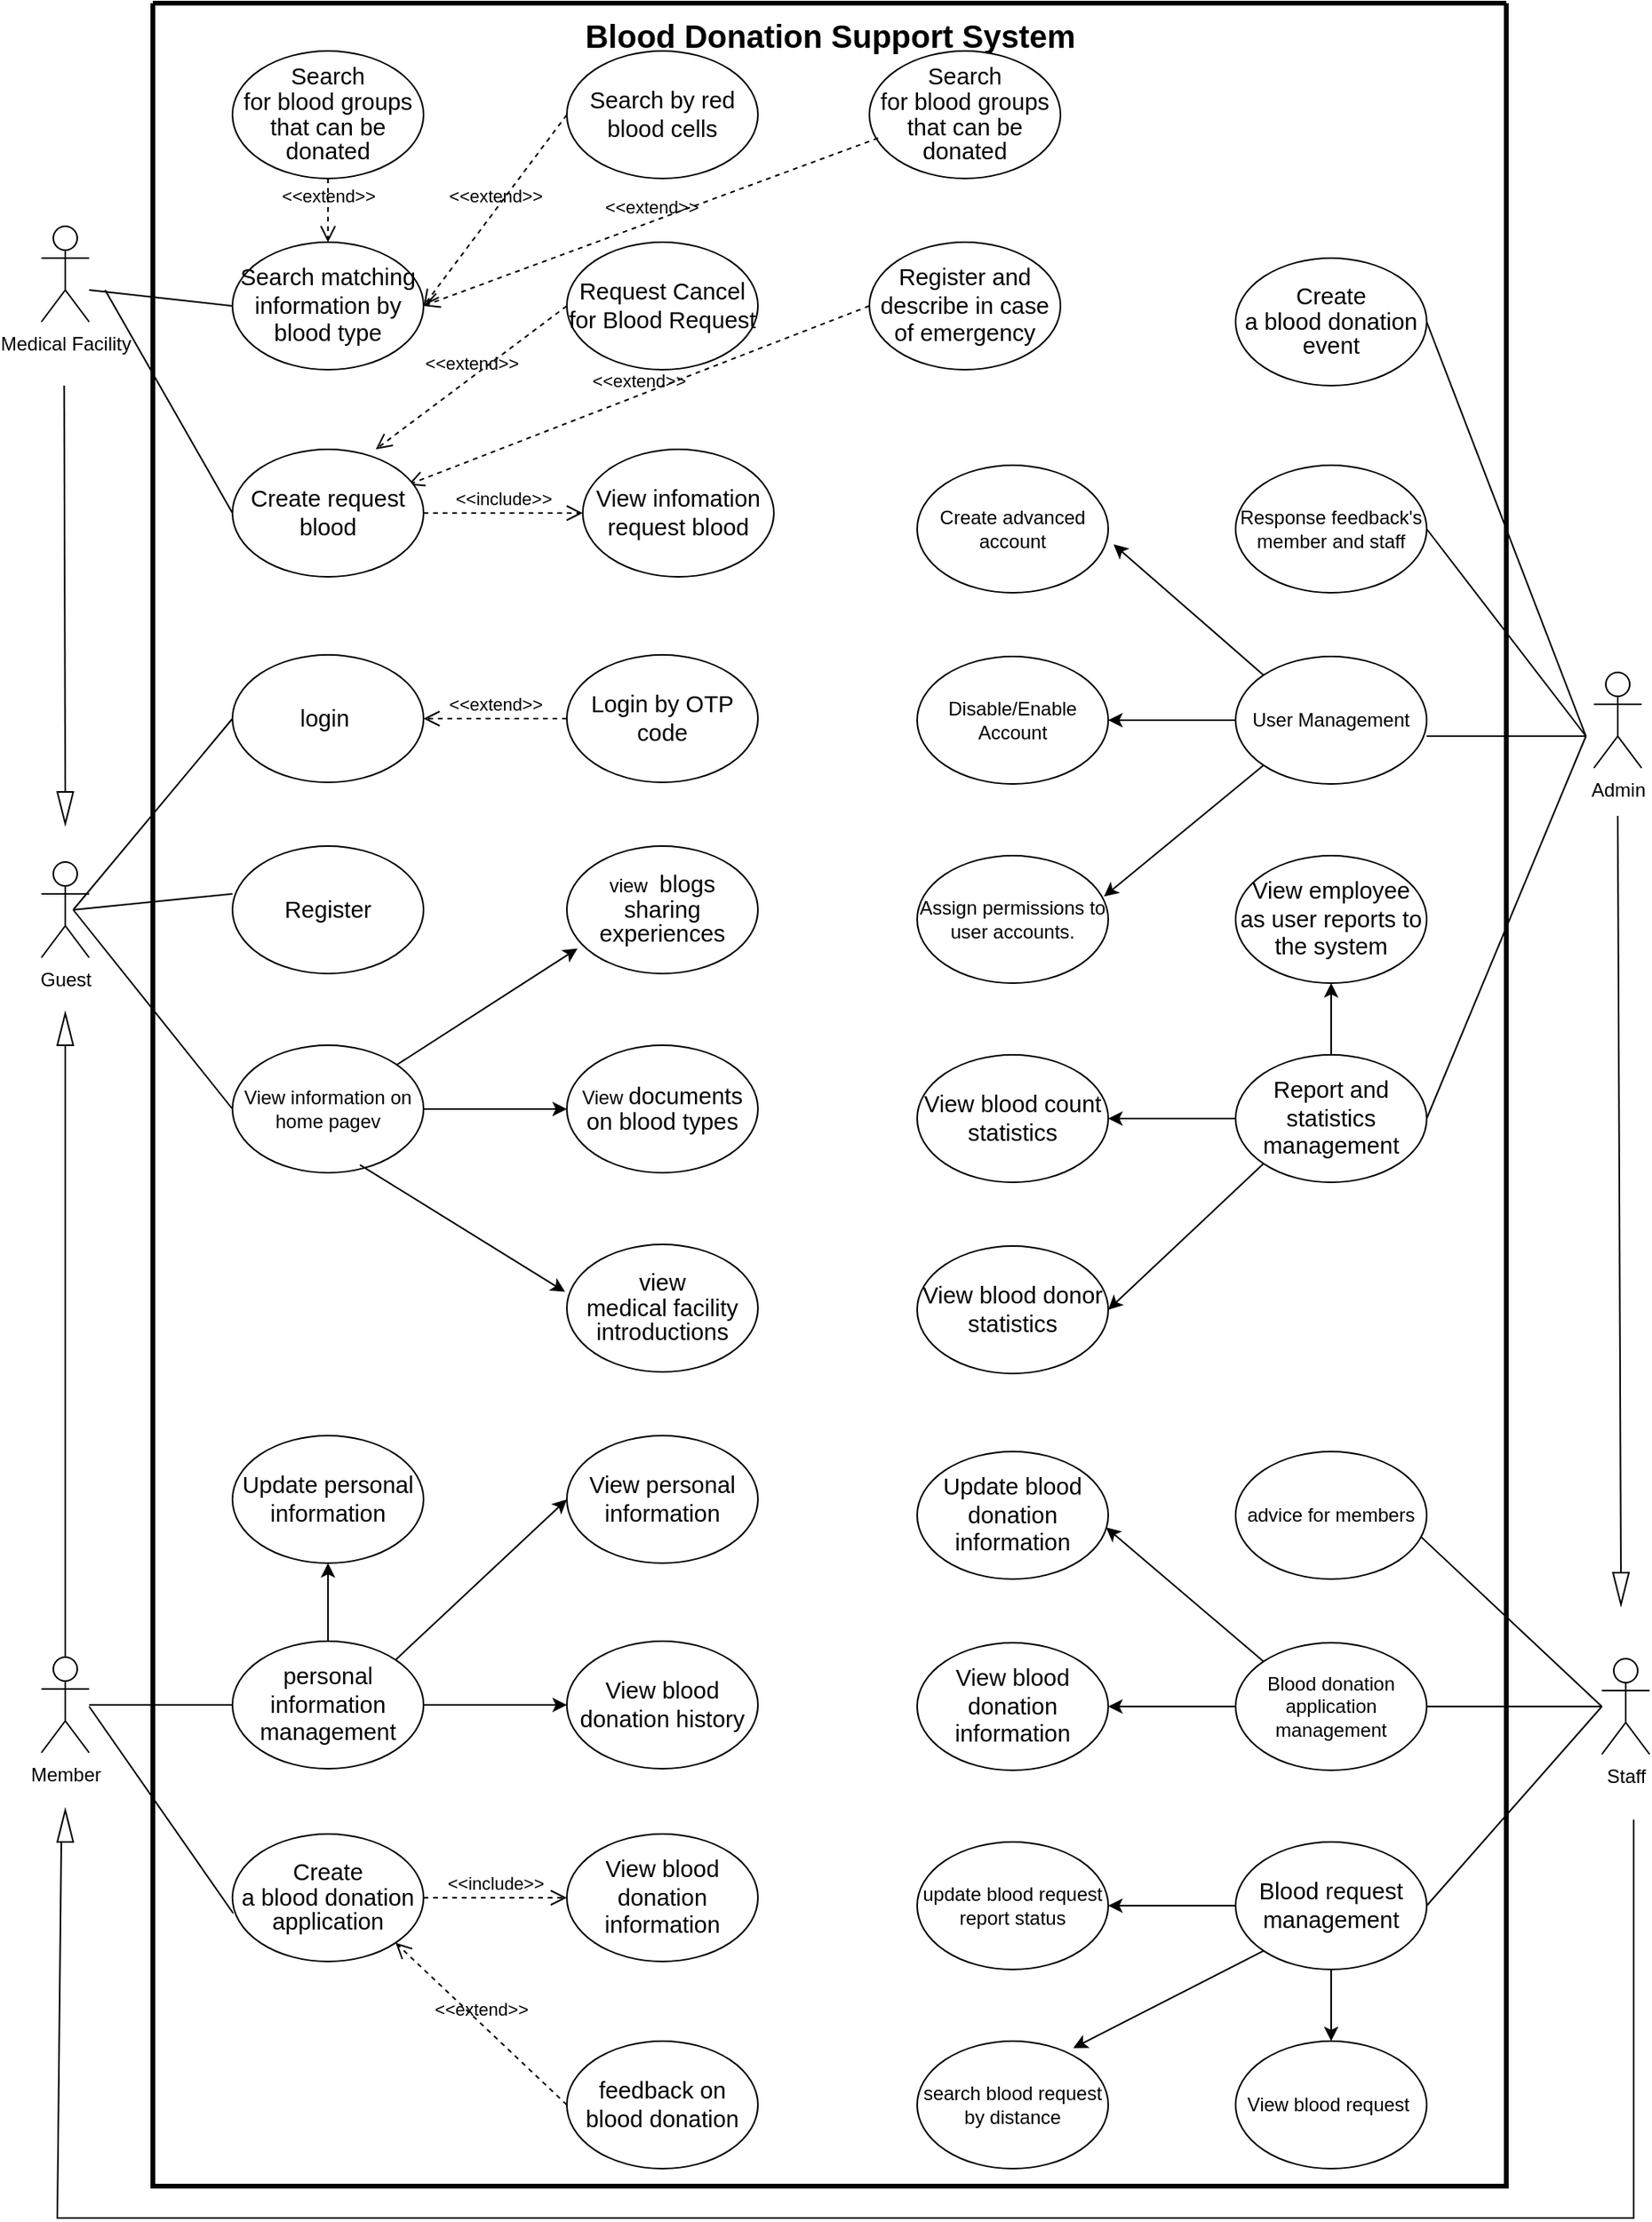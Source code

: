<mxfile version="27.0.6">
  <diagram name="Trang-1" id="psEI63cdjqYMA6CuGDb4">
    <mxGraphModel dx="2246" dy="1326" grid="1" gridSize="10" guides="1" tooltips="1" connect="1" arrows="1" fold="1" page="1" pageScale="1" pageWidth="827" pageHeight="1169" math="0" shadow="0">
      <root>
        <mxCell id="0" />
        <mxCell id="1" parent="0" />
        <mxCell id="UOcobQUWcPGUv4Mkpt35-1" value="" style="swimlane;startSize=0;fontSize=20;strokeColor=default;strokeWidth=3;" vertex="1" parent="1">
          <mxGeometry x="390" y="360" width="850" height="1370" as="geometry" />
        </mxCell>
        <mxCell id="UOcobQUWcPGUv4Mkpt35-2" value="&amp;lt;&amp;lt;extend&amp;gt;&amp;gt;" style="endArrow=open;startArrow=none;endFill=0;startFill=0;endSize=8;html=1;verticalAlign=bottom;dashed=1;labelBackgroundColor=none;rounded=0;entryX=0.919;entryY=0.278;entryDx=0;entryDy=0;exitX=0;exitY=0.5;exitDx=0;exitDy=0;entryPerimeter=0;" edge="1" parent="UOcobQUWcPGUv4Mkpt35-1" source="UOcobQUWcPGUv4Mkpt35-10" target="UOcobQUWcPGUv4Mkpt35-3">
          <mxGeometry width="160" relative="1" as="geometry">
            <mxPoint x="760" y="310" as="sourcePoint" />
            <mxPoint x="560" y="550" as="targetPoint" />
          </mxGeometry>
        </mxCell>
        <mxCell id="UOcobQUWcPGUv4Mkpt35-3" value="&lt;font style=&quot;font-size: 14.667px;&quot;&gt;Create request blood&lt;/font&gt;" style="ellipse;whiteSpace=wrap;html=1;" vertex="1" parent="UOcobQUWcPGUv4Mkpt35-1">
          <mxGeometry x="50" y="280" width="120" height="80" as="geometry" />
        </mxCell>
        <mxCell id="UOcobQUWcPGUv4Mkpt35-4" value="&amp;lt;&amp;lt;extend&amp;gt;&amp;gt;" style="endArrow=open;startArrow=none;endFill=0;startFill=0;endSize=8;html=1;verticalAlign=bottom;dashed=1;labelBackgroundColor=none;rounded=0;entryX=1;entryY=0.5;entryDx=0;entryDy=0;exitX=0;exitY=0.5;exitDx=0;exitDy=0;" edge="1" parent="UOcobQUWcPGUv4Mkpt35-1" source="UOcobQUWcPGUv4Mkpt35-11" target="UOcobQUWcPGUv4Mkpt35-45">
          <mxGeometry width="160" relative="1" as="geometry">
            <mxPoint x="770" y="160" as="sourcePoint" />
            <mxPoint x="570" y="400" as="targetPoint" />
          </mxGeometry>
        </mxCell>
        <mxCell id="UOcobQUWcPGUv4Mkpt35-5" value="&lt;font style=&quot;font-size: 14.667px;&quot;&gt;Request Cancel for Blood Request&lt;/font&gt;" style="ellipse;whiteSpace=wrap;html=1;" vertex="1" parent="UOcobQUWcPGUv4Mkpt35-1">
          <mxGeometry x="260" y="150" width="120" height="80" as="geometry" />
        </mxCell>
        <mxCell id="UOcobQUWcPGUv4Mkpt35-6" value="&amp;lt;&amp;lt;extend&amp;gt;&amp;gt;" style="endArrow=open;startArrow=none;endFill=0;startFill=0;endSize=8;html=1;verticalAlign=bottom;dashed=1;labelBackgroundColor=none;rounded=0;entryX=0.75;entryY=0;entryDx=0;entryDy=0;exitX=0;exitY=0.5;exitDx=0;exitDy=0;entryPerimeter=0;" edge="1" parent="UOcobQUWcPGUv4Mkpt35-1" source="UOcobQUWcPGUv4Mkpt35-5" target="UOcobQUWcPGUv4Mkpt35-3">
          <mxGeometry width="160" relative="1" as="geometry">
            <mxPoint x="800" y="390" as="sourcePoint" />
            <mxPoint x="440" y="230.0" as="targetPoint" />
          </mxGeometry>
        </mxCell>
        <mxCell id="UOcobQUWcPGUv4Mkpt35-7" value="&lt;span style=&quot;font-size: 20px; font-weight: 700;&quot;&gt;Blood Donation Support System&lt;/span&gt;" style="text;html=1;align=center;verticalAlign=middle;resizable=0;points=[];autosize=1;strokeColor=none;fillColor=none;" vertex="1" parent="UOcobQUWcPGUv4Mkpt35-1">
          <mxGeometry x="260" width="330" height="40" as="geometry" />
        </mxCell>
        <mxCell id="UOcobQUWcPGUv4Mkpt35-8" value="&lt;span style=&quot;font-size:11.0pt;line-height:107%;&lt;br/&gt;font-family:&amp;quot;Calibri&amp;quot;,sans-serif;mso-ascii-theme-font:minor-latin;mso-fareast-font-family:&lt;br/&gt;Calibri;mso-fareast-theme-font:minor-latin;mso-hansi-theme-font:minor-latin;&lt;br/&gt;mso-bidi-font-family:&amp;quot;Times New Roman&amp;quot;;mso-bidi-theme-font:minor-bidi;&lt;br/&gt;mso-ansi-language:EN-US;mso-fareast-language:EN-US;mso-bidi-language:AR-SA&quot;&gt;Search&lt;br/&gt;for blood groups that can be donated&lt;/span&gt;" style="ellipse;whiteSpace=wrap;html=1;" vertex="1" parent="UOcobQUWcPGUv4Mkpt35-1">
          <mxGeometry x="50" y="30" width="120" height="80" as="geometry" />
        </mxCell>
        <mxCell id="UOcobQUWcPGUv4Mkpt35-9" value="&lt;span style=&quot;font-size:11.0pt;line-height:107%;&lt;br/&gt;font-family:&amp;quot;Calibri&amp;quot;,sans-serif;mso-ascii-theme-font:minor-latin;mso-fareast-font-family:&lt;br/&gt;Calibri;mso-fareast-theme-font:minor-latin;mso-hansi-theme-font:minor-latin;&lt;br/&gt;mso-bidi-font-family:&amp;quot;Times New Roman&amp;quot;;mso-bidi-theme-font:minor-bidi;&lt;br/&gt;mso-ansi-language:EN-US;mso-fareast-language:EN-US;mso-bidi-language:AR-SA&quot;&gt;Search&lt;br/&gt;for blood groups that can be donated&lt;/span&gt;" style="ellipse;whiteSpace=wrap;html=1;" vertex="1" parent="UOcobQUWcPGUv4Mkpt35-1">
          <mxGeometry x="450" y="30" width="120" height="80" as="geometry" />
        </mxCell>
        <mxCell id="UOcobQUWcPGUv4Mkpt35-10" value="&lt;font style=&quot;font-size: 14.667px;&quot;&gt;Register and describe in case of emergency&lt;/font&gt;" style="ellipse;whiteSpace=wrap;html=1;" vertex="1" parent="UOcobQUWcPGUv4Mkpt35-1">
          <mxGeometry x="450" y="150" width="120" height="80" as="geometry" />
        </mxCell>
        <mxCell id="UOcobQUWcPGUv4Mkpt35-11" value="&lt;font style=&quot;font-size: 14.667px;&quot;&gt;Search by red blood cells&lt;/font&gt;" style="ellipse;whiteSpace=wrap;html=1;" vertex="1" parent="UOcobQUWcPGUv4Mkpt35-1">
          <mxGeometry x="260" y="30" width="120" height="80" as="geometry" />
        </mxCell>
        <mxCell id="UOcobQUWcPGUv4Mkpt35-12" value="Guest" style="shape=umlActor;verticalLabelPosition=bottom;verticalAlign=top;html=1;outlineConnect=0;" vertex="1" parent="UOcobQUWcPGUv4Mkpt35-1">
          <mxGeometry x="-70" y="539" width="30" height="60" as="geometry" />
        </mxCell>
        <mxCell id="UOcobQUWcPGUv4Mkpt35-13" value="&lt;span style=&quot;font-size:11.0pt;line-height:107%;&lt;br/&gt;font-family:&amp;quot;Calibri&amp;quot;,sans-serif;mso-ascii-theme-font:minor-latin;mso-fareast-font-family:&lt;br/&gt;Calibri;mso-fareast-theme-font:minor-latin;mso-hansi-theme-font:minor-latin;&lt;br/&gt;mso-bidi-font-family:&amp;quot;Times New Roman&amp;quot;;mso-bidi-theme-font:minor-bidi;&lt;br/&gt;mso-ansi-language:EN-US;mso-fareast-language:EN-US;mso-bidi-language:AR-SA&quot;&gt;view&lt;br/&gt;medical facility introductions&lt;/span&gt;" style="ellipse;whiteSpace=wrap;html=1;" vertex="1" parent="UOcobQUWcPGUv4Mkpt35-1">
          <mxGeometry x="260" y="779" width="120" height="80" as="geometry" />
        </mxCell>
        <mxCell id="UOcobQUWcPGUv4Mkpt35-14" value="View&amp;nbsp;&lt;span style=&quot;font-size:11.0pt;line-height:107%;&lt;br/&gt;font-family:&amp;quot;Calibri&amp;quot;,sans-serif;mso-ascii-theme-font:minor-latin;mso-fareast-font-family:&lt;br/&gt;Calibri;mso-fareast-theme-font:minor-latin;mso-hansi-theme-font:minor-latin;&lt;br/&gt;mso-bidi-font-family:&amp;quot;Times New Roman&amp;quot;;mso-bidi-theme-font:minor-bidi;&lt;br/&gt;mso-ansi-language:EN-US;mso-fareast-language:EN-US;mso-bidi-language:AR-SA&quot;&gt;documents&lt;br/&gt;on blood types&lt;/span&gt;" style="ellipse;whiteSpace=wrap;html=1;" vertex="1" parent="UOcobQUWcPGUv4Mkpt35-1">
          <mxGeometry x="260" y="654" width="120" height="80" as="geometry" />
        </mxCell>
        <mxCell id="UOcobQUWcPGUv4Mkpt35-15" value="view&amp;nbsp;&lt;span style=&quot;font-size:11.0pt;line-height:107%;&lt;br/&gt;font-family:&amp;quot;Calibri&amp;quot;,sans-serif;mso-ascii-theme-font:minor-latin;mso-fareast-font-family:&lt;br/&gt;Calibri;mso-fareast-theme-font:minor-latin;mso-hansi-theme-font:minor-latin;&lt;br/&gt;mso-bidi-font-family:&amp;quot;Times New Roman&amp;quot;;mso-bidi-theme-font:minor-bidi;&lt;br/&gt;mso-ansi-language:EN-US;mso-fareast-language:EN-US;mso-bidi-language:AR-SA&quot;&gt;&amp;nbsp;blogs sharing experiences&lt;/span&gt;" style="ellipse;whiteSpace=wrap;html=1;" vertex="1" parent="UOcobQUWcPGUv4Mkpt35-1">
          <mxGeometry x="260" y="529" width="120" height="80" as="geometry" />
        </mxCell>
        <mxCell id="UOcobQUWcPGUv4Mkpt35-16" value="&lt;span style=&quot;font-size:11.0pt;line-height:107%;&lt;br/&gt;font-family:&amp;quot;Calibri&amp;quot;,sans-serif;mso-ascii-theme-font:minor-latin;mso-fareast-font-family:&lt;br/&gt;Calibri;mso-fareast-theme-font:minor-latin;mso-hansi-theme-font:minor-latin;&lt;br/&gt;mso-bidi-font-family:&amp;quot;Times New Roman&amp;quot;;mso-bidi-theme-font:minor-bidi;&lt;br/&gt;mso-ansi-language:EN-US;mso-fareast-language:EN-US;mso-bidi-language:AR-SA&quot;&gt;login&amp;nbsp;&lt;/span&gt;" style="ellipse;whiteSpace=wrap;html=1;" vertex="1" parent="UOcobQUWcPGUv4Mkpt35-1">
          <mxGeometry x="50" y="409" width="120" height="80" as="geometry" />
        </mxCell>
        <mxCell id="UOcobQUWcPGUv4Mkpt35-17" value="&lt;span style=&quot;font-size:11.0pt;line-height:107%;&lt;br/&gt;font-family:&amp;quot;Calibri&amp;quot;,sans-serif;mso-ascii-theme-font:minor-latin;mso-fareast-font-family:&lt;br/&gt;Calibri;mso-fareast-theme-font:minor-latin;mso-hansi-theme-font:minor-latin;&lt;br/&gt;mso-bidi-font-family:&amp;quot;Times New Roman&amp;quot;;mso-bidi-theme-font:minor-bidi;&lt;br/&gt;mso-ansi-language:EN-US;mso-fareast-language:EN-US;mso-bidi-language:AR-SA&quot;&gt;Register&lt;/span&gt;" style="ellipse;whiteSpace=wrap;html=1;" vertex="1" parent="UOcobQUWcPGUv4Mkpt35-1">
          <mxGeometry x="50" y="529" width="120" height="80" as="geometry" />
        </mxCell>
        <mxCell id="UOcobQUWcPGUv4Mkpt35-18" value="&lt;span style=&quot;font-size: 14.667px;&quot;&gt;Login by OTP code&lt;/span&gt;" style="ellipse;whiteSpace=wrap;html=1;" vertex="1" parent="UOcobQUWcPGUv4Mkpt35-1">
          <mxGeometry x="260" y="409" width="120" height="80" as="geometry" />
        </mxCell>
        <mxCell id="UOcobQUWcPGUv4Mkpt35-19" value="&amp;lt;&amp;lt;extend&amp;gt;&amp;gt;" style="endArrow=open;startArrow=none;endFill=0;startFill=0;endSize=8;html=1;verticalAlign=bottom;dashed=1;labelBackgroundColor=none;rounded=0;entryX=1;entryY=0.5;entryDx=0;entryDy=0;exitX=0;exitY=0.5;exitDx=0;exitDy=0;" edge="1" parent="UOcobQUWcPGUv4Mkpt35-1" source="UOcobQUWcPGUv4Mkpt35-18" target="UOcobQUWcPGUv4Mkpt35-16">
          <mxGeometry width="160" relative="1" as="geometry">
            <mxPoint x="170" y="619" as="sourcePoint" />
            <mxPoint x="290" y="619" as="targetPoint" />
          </mxGeometry>
        </mxCell>
        <mxCell id="UOcobQUWcPGUv4Mkpt35-20" value="View information on home pagev" style="ellipse;whiteSpace=wrap;html=1;" vertex="1" parent="UOcobQUWcPGUv4Mkpt35-1">
          <mxGeometry x="50" y="654" width="120" height="80" as="geometry" />
        </mxCell>
        <mxCell id="UOcobQUWcPGUv4Mkpt35-21" value="" style="endArrow=classic;html=1;rounded=0;entryX=0.056;entryY=0.803;entryDx=0;entryDy=0;entryPerimeter=0;" edge="1" parent="UOcobQUWcPGUv4Mkpt35-1" source="UOcobQUWcPGUv4Mkpt35-20" target="UOcobQUWcPGUv4Mkpt35-15">
          <mxGeometry width="50" height="50" relative="1" as="geometry">
            <mxPoint x="250" y="669" as="sourcePoint" />
            <mxPoint x="300" y="619" as="targetPoint" />
          </mxGeometry>
        </mxCell>
        <mxCell id="UOcobQUWcPGUv4Mkpt35-22" value="" style="endArrow=classic;html=1;rounded=0;entryX=0;entryY=0.5;entryDx=0;entryDy=0;" edge="1" parent="UOcobQUWcPGUv4Mkpt35-1" source="UOcobQUWcPGUv4Mkpt35-20" target="UOcobQUWcPGUv4Mkpt35-14">
          <mxGeometry width="50" height="50" relative="1" as="geometry">
            <mxPoint x="250" y="669" as="sourcePoint" />
            <mxPoint x="300" y="619" as="targetPoint" />
          </mxGeometry>
        </mxCell>
        <mxCell id="UOcobQUWcPGUv4Mkpt35-23" value="" style="endArrow=classic;html=1;rounded=0;exitX=0.667;exitY=0.938;exitDx=0;exitDy=0;exitPerimeter=0;entryX=-0.009;entryY=0.372;entryDx=0;entryDy=0;entryPerimeter=0;" edge="1" parent="UOcobQUWcPGUv4Mkpt35-1" source="UOcobQUWcPGUv4Mkpt35-20" target="UOcobQUWcPGUv4Mkpt35-13">
          <mxGeometry width="50" height="50" relative="1" as="geometry">
            <mxPoint x="250" y="669" as="sourcePoint" />
            <mxPoint x="300" y="619" as="targetPoint" />
          </mxGeometry>
        </mxCell>
        <mxCell id="UOcobQUWcPGUv4Mkpt35-24" value="&lt;span style=&quot;font-size:11.0pt;line-height:107%;&lt;br/&gt;font-family:&amp;quot;Calibri&amp;quot;,sans-serif;mso-ascii-theme-font:minor-latin;mso-fareast-font-family:&lt;br/&gt;Calibri;mso-fareast-theme-font:minor-latin;mso-hansi-theme-font:minor-latin;&lt;br/&gt;mso-bidi-font-family:&amp;quot;Times New Roman&amp;quot;;mso-bidi-theme-font:minor-bidi;&lt;br/&gt;mso-ansi-language:EN-US;mso-fareast-language:EN-US;mso-bidi-language:AR-SA&quot;&gt;Create&lt;br/&gt;a blood donation application&lt;/span&gt;" style="ellipse;whiteSpace=wrap;html=1;" vertex="1" parent="UOcobQUWcPGUv4Mkpt35-1">
          <mxGeometry x="50" y="1149" width="120" height="80" as="geometry" />
        </mxCell>
        <mxCell id="UOcobQUWcPGUv4Mkpt35-25" value="&lt;span style=&quot;font-size: 14.667px;&quot;&gt;View blood donation history&lt;/span&gt;" style="ellipse;whiteSpace=wrap;html=1;" vertex="1" parent="UOcobQUWcPGUv4Mkpt35-1">
          <mxGeometry x="260" y="1028" width="120" height="80" as="geometry" />
        </mxCell>
        <mxCell id="UOcobQUWcPGUv4Mkpt35-26" value="&lt;span style=&quot;font-size: 14.667px;&quot;&gt;Update personal information&lt;/span&gt;" style="ellipse;whiteSpace=wrap;html=1;" vertex="1" parent="UOcobQUWcPGUv4Mkpt35-1">
          <mxGeometry x="50" y="899" width="120" height="80" as="geometry" />
        </mxCell>
        <mxCell id="UOcobQUWcPGUv4Mkpt35-27" value="&lt;span style=&quot;font-size: 14.667px;&quot;&gt;personal information management&lt;/span&gt;" style="ellipse;whiteSpace=wrap;html=1;" vertex="1" parent="UOcobQUWcPGUv4Mkpt35-1">
          <mxGeometry x="50" y="1028" width="120" height="80" as="geometry" />
        </mxCell>
        <mxCell id="UOcobQUWcPGUv4Mkpt35-28" value="&lt;span style=&quot;font-size: 14.667px;&quot;&gt;View personal information&lt;/span&gt;" style="ellipse;whiteSpace=wrap;html=1;" vertex="1" parent="UOcobQUWcPGUv4Mkpt35-1">
          <mxGeometry x="260" y="899" width="120" height="80" as="geometry" />
        </mxCell>
        <mxCell id="UOcobQUWcPGUv4Mkpt35-29" value="" style="endArrow=classic;html=1;rounded=0;exitX=0.5;exitY=0;exitDx=0;exitDy=0;entryX=0.5;entryY=1;entryDx=0;entryDy=0;" edge="1" parent="UOcobQUWcPGUv4Mkpt35-1" source="UOcobQUWcPGUv4Mkpt35-27" target="UOcobQUWcPGUv4Mkpt35-26">
          <mxGeometry width="50" height="50" relative="1" as="geometry">
            <mxPoint x="367" y="909" as="sourcePoint" />
            <mxPoint x="417" y="859" as="targetPoint" />
          </mxGeometry>
        </mxCell>
        <mxCell id="UOcobQUWcPGUv4Mkpt35-30" value="" style="endArrow=classic;html=1;rounded=0;exitX=1;exitY=0;exitDx=0;exitDy=0;entryX=0;entryY=0.5;entryDx=0;entryDy=0;" edge="1" parent="UOcobQUWcPGUv4Mkpt35-1" source="UOcobQUWcPGUv4Mkpt35-27" target="UOcobQUWcPGUv4Mkpt35-28">
          <mxGeometry width="50" height="50" relative="1" as="geometry">
            <mxPoint x="367" y="909" as="sourcePoint" />
            <mxPoint x="417" y="859" as="targetPoint" />
          </mxGeometry>
        </mxCell>
        <mxCell id="UOcobQUWcPGUv4Mkpt35-31" value="" style="endArrow=none;html=1;rounded=0;entryX=0.004;entryY=0.622;entryDx=0;entryDy=0;entryPerimeter=0;startFill=0;" edge="1" parent="UOcobQUWcPGUv4Mkpt35-1" target="UOcobQUWcPGUv4Mkpt35-24">
          <mxGeometry width="50" height="50" relative="1" as="geometry">
            <mxPoint x="-40" y="1069" as="sourcePoint" />
            <mxPoint x="387" y="829" as="targetPoint" />
          </mxGeometry>
        </mxCell>
        <mxCell id="UOcobQUWcPGUv4Mkpt35-32" value="" style="endArrow=classic;html=1;rounded=0;exitX=1;exitY=0.5;exitDx=0;exitDy=0;entryX=0;entryY=0.5;entryDx=0;entryDy=0;entryPerimeter=0;" edge="1" parent="UOcobQUWcPGUv4Mkpt35-1" source="UOcobQUWcPGUv4Mkpt35-27" target="UOcobQUWcPGUv4Mkpt35-25">
          <mxGeometry width="50" height="50" relative="1" as="geometry">
            <mxPoint x="480" y="1069" as="sourcePoint" />
            <mxPoint x="530" y="1019" as="targetPoint" />
          </mxGeometry>
        </mxCell>
        <mxCell id="UOcobQUWcPGUv4Mkpt35-33" value="&amp;lt;&amp;lt;include&amp;gt;&amp;gt;" style="endArrow=open;startArrow=none;endFill=0;startFill=0;endSize=8;html=1;verticalAlign=bottom;dashed=1;labelBackgroundColor=none;rounded=0;exitX=1;exitY=0.5;exitDx=0;exitDy=0;" edge="1" parent="UOcobQUWcPGUv4Mkpt35-1" source="UOcobQUWcPGUv4Mkpt35-24">
          <mxGeometry width="160" relative="1" as="geometry">
            <mxPoint x="220" y="1222.3" as="sourcePoint" />
            <mxPoint x="260" y="1189" as="targetPoint" />
            <Array as="points" />
          </mxGeometry>
        </mxCell>
        <mxCell id="UOcobQUWcPGUv4Mkpt35-34" value="&lt;span style=&quot;font-size: 14.667px;&quot;&gt;View blood donation information&lt;/span&gt;" style="ellipse;whiteSpace=wrap;html=1;" vertex="1" parent="UOcobQUWcPGUv4Mkpt35-1">
          <mxGeometry x="260" y="1149" width="120" height="80" as="geometry" />
        </mxCell>
        <mxCell id="UOcobQUWcPGUv4Mkpt35-35" value="&lt;span style=&quot;font-size: 14.667px;&quot;&gt;feedback on blood donation&lt;/span&gt;" style="ellipse;whiteSpace=wrap;html=1;" vertex="1" parent="UOcobQUWcPGUv4Mkpt35-1">
          <mxGeometry x="260" y="1279" width="120" height="80" as="geometry" />
        </mxCell>
        <mxCell id="UOcobQUWcPGUv4Mkpt35-36" value="&amp;lt;&amp;lt;extend&amp;gt;&amp;gt;" style="endArrow=open;startArrow=none;endFill=0;startFill=0;endSize=8;html=1;verticalAlign=bottom;dashed=1;labelBackgroundColor=none;rounded=0;exitX=0;exitY=0.5;exitDx=0;exitDy=0;entryX=1;entryY=1;entryDx=0;entryDy=0;" edge="1" parent="UOcobQUWcPGUv4Mkpt35-1" source="UOcobQUWcPGUv4Mkpt35-35" target="UOcobQUWcPGUv4Mkpt35-24">
          <mxGeometry width="160" relative="1" as="geometry">
            <mxPoint x="70" y="1309" as="sourcePoint" />
            <mxPoint x="-630" y="1449" as="targetPoint" />
            <Array as="points" />
          </mxGeometry>
        </mxCell>
        <mxCell id="UOcobQUWcPGUv4Mkpt35-37" value="" style="endArrow=none;html=1;rounded=0;entryX=0;entryY=0.5;entryDx=0;entryDy=0;startFill=0;" edge="1" parent="UOcobQUWcPGUv4Mkpt35-1" target="UOcobQUWcPGUv4Mkpt35-16">
          <mxGeometry width="50" height="50" relative="1" as="geometry">
            <mxPoint x="-50" y="569" as="sourcePoint" />
            <mxPoint x="94" y="717" as="targetPoint" />
          </mxGeometry>
        </mxCell>
        <mxCell id="UOcobQUWcPGUv4Mkpt35-38" value="" style="endArrow=none;html=1;rounded=0;entryX=0;entryY=0.375;entryDx=0;entryDy=0;entryPerimeter=0;startFill=0;" edge="1" parent="UOcobQUWcPGUv4Mkpt35-1" target="UOcobQUWcPGUv4Mkpt35-17">
          <mxGeometry width="50" height="50" relative="1" as="geometry">
            <mxPoint x="-50" y="569" as="sourcePoint" />
            <mxPoint x="94" y="747" as="targetPoint" />
          </mxGeometry>
        </mxCell>
        <mxCell id="UOcobQUWcPGUv4Mkpt35-39" value="" style="triangle;whiteSpace=wrap;html=1;rotation=-90;" vertex="1" parent="UOcobQUWcPGUv4Mkpt35-1">
          <mxGeometry x="-65" y="639" width="20" height="10" as="geometry" />
        </mxCell>
        <mxCell id="UOcobQUWcPGUv4Mkpt35-40" value="" style="endArrow=none;html=1;rounded=0;entryX=0;entryY=0.5;entryDx=0;entryDy=0;exitX=0.5;exitY=0;exitDx=0;exitDy=0;exitPerimeter=0;" edge="1" parent="UOcobQUWcPGUv4Mkpt35-1" source="UOcobQUWcPGUv4Mkpt35-42" target="UOcobQUWcPGUv4Mkpt35-39">
          <mxGeometry width="50" height="50" relative="1" as="geometry">
            <mxPoint x="-410" y="889" as="sourcePoint" />
            <mxPoint x="-360" y="839" as="targetPoint" />
          </mxGeometry>
        </mxCell>
        <mxCell id="UOcobQUWcPGUv4Mkpt35-41" value="" style="endArrow=none;html=1;rounded=0;entryX=0;entryY=0.5;entryDx=0;entryDy=0;" edge="1" parent="UOcobQUWcPGUv4Mkpt35-1" target="UOcobQUWcPGUv4Mkpt35-20">
          <mxGeometry width="50" height="50" relative="1" as="geometry">
            <mxPoint x="-50" y="569" as="sourcePoint" />
            <mxPoint x="300" y="619" as="targetPoint" />
          </mxGeometry>
        </mxCell>
        <mxCell id="UOcobQUWcPGUv4Mkpt35-42" value="Member" style="shape=umlActor;verticalLabelPosition=bottom;verticalAlign=top;html=1;outlineConnect=0;" vertex="1" parent="UOcobQUWcPGUv4Mkpt35-1">
          <mxGeometry x="-70" y="1038" width="30" height="60" as="geometry" />
        </mxCell>
        <mxCell id="UOcobQUWcPGUv4Mkpt35-43" value="" style="endArrow=none;html=1;rounded=0;entryX=0;entryY=0.5;entryDx=0;entryDy=0;" edge="1" parent="UOcobQUWcPGUv4Mkpt35-1" source="UOcobQUWcPGUv4Mkpt35-42" target="UOcobQUWcPGUv4Mkpt35-27">
          <mxGeometry width="50" height="50" relative="1" as="geometry">
            <mxPoint x="-40" y="899" as="sourcePoint" />
            <mxPoint x="417" y="859" as="targetPoint" />
          </mxGeometry>
        </mxCell>
        <mxCell id="UOcobQUWcPGUv4Mkpt35-44" value="" style="triangle;whiteSpace=wrap;html=1;rotation=-90;" vertex="1" parent="UOcobQUWcPGUv4Mkpt35-1">
          <mxGeometry x="-65" y="1139" width="20" height="10" as="geometry" />
        </mxCell>
        <mxCell id="UOcobQUWcPGUv4Mkpt35-45" value="&lt;font style=&quot;font-size: 14.667px;&quot;&gt;Search matching information by blood type&lt;/font&gt;" style="ellipse;whiteSpace=wrap;html=1;" vertex="1" parent="UOcobQUWcPGUv4Mkpt35-1">
          <mxGeometry x="50" y="150" width="120" height="80" as="geometry" />
        </mxCell>
        <mxCell id="UOcobQUWcPGUv4Mkpt35-46" value="&amp;lt;&amp;lt;extend&amp;gt;&amp;gt;" style="endArrow=open;startArrow=none;endFill=0;startFill=0;endSize=8;html=1;verticalAlign=bottom;dashed=1;labelBackgroundColor=none;rounded=0;exitX=0.5;exitY=1;exitDx=0;exitDy=0;entryX=0.5;entryY=0;entryDx=0;entryDy=0;" edge="1" parent="UOcobQUWcPGUv4Mkpt35-1" source="UOcobQUWcPGUv4Mkpt35-8" target="UOcobQUWcPGUv4Mkpt35-45">
          <mxGeometry width="160" relative="1" as="geometry">
            <mxPoint x="850" y="820" as="sourcePoint" />
            <mxPoint x="580" y="880" as="targetPoint" />
          </mxGeometry>
        </mxCell>
        <mxCell id="UOcobQUWcPGUv4Mkpt35-47" value="&amp;lt;&amp;lt;extend&amp;gt;&amp;gt;" style="endArrow=open;startArrow=none;endFill=0;startFill=0;endSize=8;html=1;verticalAlign=bottom;dashed=1;labelBackgroundColor=none;rounded=0;exitX=0.046;exitY=0.683;exitDx=0;exitDy=0;entryX=1;entryY=0.5;entryDx=0;entryDy=0;exitPerimeter=0;" edge="1" parent="UOcobQUWcPGUv4Mkpt35-1" source="UOcobQUWcPGUv4Mkpt35-9" target="UOcobQUWcPGUv4Mkpt35-45">
          <mxGeometry width="160" relative="1" as="geometry">
            <mxPoint x="850" y="810" as="sourcePoint" />
            <mxPoint x="170" y="90" as="targetPoint" />
            <Array as="points" />
          </mxGeometry>
        </mxCell>
        <mxCell id="UOcobQUWcPGUv4Mkpt35-48" value="&lt;font style=&quot;font-size: 14.667px;&quot;&gt;View infomation request blood&lt;/font&gt;" style="ellipse;whiteSpace=wrap;html=1;" vertex="1" parent="UOcobQUWcPGUv4Mkpt35-1">
          <mxGeometry x="270" y="280" width="120" height="80" as="geometry" />
        </mxCell>
        <mxCell id="UOcobQUWcPGUv4Mkpt35-49" value="&amp;lt;&amp;lt;include&amp;gt;&amp;gt;" style="endArrow=open;startArrow=none;endFill=0;startFill=0;endSize=8;html=1;verticalAlign=bottom;dashed=1;labelBackgroundColor=none;rounded=0;entryX=0;entryY=0.5;entryDx=0;entryDy=0;exitX=1;exitY=0.5;exitDx=0;exitDy=0;" edge="1" parent="UOcobQUWcPGUv4Mkpt35-1" source="UOcobQUWcPGUv4Mkpt35-3" target="UOcobQUWcPGUv4Mkpt35-48">
          <mxGeometry width="160" relative="1" as="geometry">
            <mxPoint x="450" y="247.76" as="sourcePoint" />
            <mxPoint x="160" y="359.76" as="targetPoint" />
          </mxGeometry>
        </mxCell>
        <mxCell id="UOcobQUWcPGUv4Mkpt35-50" value="&lt;span style=&quot;font-size:11.0pt;line-height:107%;&lt;br/&gt;font-family:&amp;quot;Calibri&amp;quot;,sans-serif;mso-ascii-theme-font:minor-latin;mso-fareast-font-family:&lt;br/&gt;Calibri;mso-fareast-theme-font:minor-latin;mso-hansi-theme-font:minor-latin;&lt;br/&gt;mso-bidi-font-family:&amp;quot;Times New Roman&amp;quot;;mso-bidi-theme-font:minor-bidi;&lt;br/&gt;mso-ansi-language:EN-US;mso-fareast-language:EN-US;mso-bidi-language:AR-SA&quot;&gt;Create&lt;br&gt;a blood donation event&lt;/span&gt;" style="ellipse;whiteSpace=wrap;html=1;" vertex="1" parent="UOcobQUWcPGUv4Mkpt35-1">
          <mxGeometry x="680" y="160" width="120" height="80" as="geometry" />
        </mxCell>
        <mxCell id="UOcobQUWcPGUv4Mkpt35-51" value="search blood request by distance" style="ellipse;whiteSpace=wrap;html=1;" vertex="1" parent="UOcobQUWcPGUv4Mkpt35-1">
          <mxGeometry x="480" y="1279" width="120" height="80" as="geometry" />
        </mxCell>
        <mxCell id="UOcobQUWcPGUv4Mkpt35-52" value="update blood request report status" style="ellipse;whiteSpace=wrap;html=1;" vertex="1" parent="UOcobQUWcPGUv4Mkpt35-1">
          <mxGeometry x="480" y="1154" width="120" height="80" as="geometry" />
        </mxCell>
        <mxCell id="UOcobQUWcPGUv4Mkpt35-53" value="advice for members" style="ellipse;whiteSpace=wrap;html=1;" vertex="1" parent="UOcobQUWcPGUv4Mkpt35-1">
          <mxGeometry x="680" y="909" width="120" height="80" as="geometry" />
        </mxCell>
        <mxCell id="UOcobQUWcPGUv4Mkpt35-54" value="Blood donation application management" style="ellipse;whiteSpace=wrap;html=1;" vertex="1" parent="UOcobQUWcPGUv4Mkpt35-1">
          <mxGeometry x="680" y="1029" width="120" height="80" as="geometry" />
        </mxCell>
        <mxCell id="UOcobQUWcPGUv4Mkpt35-55" value="&lt;span style=&quot;font-size: 14.667px;&quot;&gt;Update blood donation information&lt;/span&gt;" style="ellipse;whiteSpace=wrap;html=1;" vertex="1" parent="UOcobQUWcPGUv4Mkpt35-1">
          <mxGeometry x="480" y="909" width="120" height="80" as="geometry" />
        </mxCell>
        <mxCell id="UOcobQUWcPGUv4Mkpt35-56" value="&lt;span style=&quot;font-size: 14.667px;&quot;&gt;View blood donation information&lt;/span&gt;" style="ellipse;whiteSpace=wrap;html=1;" vertex="1" parent="UOcobQUWcPGUv4Mkpt35-1">
          <mxGeometry x="480" y="1029" width="120" height="80" as="geometry" />
        </mxCell>
        <mxCell id="UOcobQUWcPGUv4Mkpt35-57" value="" style="endArrow=classic;html=1;rounded=0;entryX=0.989;entryY=0.596;entryDx=0;entryDy=0;entryPerimeter=0;exitX=0;exitY=0;exitDx=0;exitDy=0;" edge="1" parent="UOcobQUWcPGUv4Mkpt35-1" source="UOcobQUWcPGUv4Mkpt35-54" target="UOcobQUWcPGUv4Mkpt35-55">
          <mxGeometry width="50" height="50" relative="1" as="geometry">
            <mxPoint x="650" y="1149" as="sourcePoint" />
            <mxPoint x="700" y="1099" as="targetPoint" />
          </mxGeometry>
        </mxCell>
        <mxCell id="UOcobQUWcPGUv4Mkpt35-58" value="" style="endArrow=classic;html=1;rounded=0;exitX=0;exitY=0.5;exitDx=0;exitDy=0;exitPerimeter=0;" edge="1" parent="UOcobQUWcPGUv4Mkpt35-1" source="UOcobQUWcPGUv4Mkpt35-54" target="UOcobQUWcPGUv4Mkpt35-56">
          <mxGeometry width="50" height="50" relative="1" as="geometry">
            <mxPoint x="680" y="1099" as="sourcePoint" />
            <mxPoint x="700" y="1099" as="targetPoint" />
          </mxGeometry>
        </mxCell>
        <mxCell id="UOcobQUWcPGUv4Mkpt35-59" value="&lt;font style=&quot;font-size: 14.667px;&quot;&gt;Blood request management&lt;/font&gt;" style="ellipse;whiteSpace=wrap;html=1;" vertex="1" parent="UOcobQUWcPGUv4Mkpt35-1">
          <mxGeometry x="680" y="1154" width="120" height="80" as="geometry" />
        </mxCell>
        <mxCell id="UOcobQUWcPGUv4Mkpt35-60" value="" style="endArrow=classic;html=1;rounded=0;exitX=0;exitY=0.5;exitDx=0;exitDy=0;entryX=1;entryY=0.5;entryDx=0;entryDy=0;" edge="1" parent="UOcobQUWcPGUv4Mkpt35-1" source="UOcobQUWcPGUv4Mkpt35-59" target="UOcobQUWcPGUv4Mkpt35-52">
          <mxGeometry width="50" height="50" relative="1" as="geometry">
            <mxPoint x="510" y="1089" as="sourcePoint" />
            <mxPoint x="560" y="1039" as="targetPoint" />
          </mxGeometry>
        </mxCell>
        <mxCell id="UOcobQUWcPGUv4Mkpt35-61" value="View blood request&amp;nbsp;" style="ellipse;whiteSpace=wrap;html=1;" vertex="1" parent="UOcobQUWcPGUv4Mkpt35-1">
          <mxGeometry x="680" y="1279" width="120" height="80" as="geometry" />
        </mxCell>
        <mxCell id="UOcobQUWcPGUv4Mkpt35-62" value="" style="endArrow=classic;html=1;rounded=0;exitX=0.5;exitY=1;exitDx=0;exitDy=0;entryX=0.5;entryY=0;entryDx=0;entryDy=0;" edge="1" parent="UOcobQUWcPGUv4Mkpt35-1" source="UOcobQUWcPGUv4Mkpt35-59" target="UOcobQUWcPGUv4Mkpt35-61">
          <mxGeometry width="50" height="50" relative="1" as="geometry">
            <mxPoint x="380" y="1189" as="sourcePoint" />
            <mxPoint x="430" y="1139" as="targetPoint" />
          </mxGeometry>
        </mxCell>
        <mxCell id="UOcobQUWcPGUv4Mkpt35-63" value="" style="endArrow=classic;html=1;rounded=0;exitX=0;exitY=1;exitDx=0;exitDy=0;entryX=0.817;entryY=0.054;entryDx=0;entryDy=0;entryPerimeter=0;" edge="1" parent="UOcobQUWcPGUv4Mkpt35-1" source="UOcobQUWcPGUv4Mkpt35-59" target="UOcobQUWcPGUv4Mkpt35-51">
          <mxGeometry width="50" height="50" relative="1" as="geometry">
            <mxPoint x="740" y="1289" as="sourcePoint" />
            <mxPoint x="790" y="1239" as="targetPoint" />
          </mxGeometry>
        </mxCell>
        <mxCell id="UOcobQUWcPGUv4Mkpt35-64" value="Staff" style="shape=umlActor;verticalLabelPosition=bottom;verticalAlign=top;html=1;outlineConnect=0;" vertex="1" parent="UOcobQUWcPGUv4Mkpt35-1">
          <mxGeometry x="910" y="1039" width="30" height="60" as="geometry" />
        </mxCell>
        <mxCell id="UOcobQUWcPGUv4Mkpt35-65" value="" style="endArrow=none;html=1;rounded=0;entryX=1;entryY=0.5;entryDx=0;entryDy=0;" edge="1" parent="UOcobQUWcPGUv4Mkpt35-1" source="UOcobQUWcPGUv4Mkpt35-64" target="UOcobQUWcPGUv4Mkpt35-54">
          <mxGeometry width="50" height="50" relative="1" as="geometry">
            <mxPoint x="920" y="1109" as="sourcePoint" />
            <mxPoint x="550" y="1099" as="targetPoint" />
          </mxGeometry>
        </mxCell>
        <mxCell id="UOcobQUWcPGUv4Mkpt35-66" value="" style="endArrow=none;html=1;rounded=0;entryX=0.972;entryY=0.671;entryDx=0;entryDy=0;entryPerimeter=0;" edge="1" parent="UOcobQUWcPGUv4Mkpt35-1" target="UOcobQUWcPGUv4Mkpt35-53">
          <mxGeometry width="50" height="50" relative="1" as="geometry">
            <mxPoint x="910" y="1069" as="sourcePoint" />
            <mxPoint x="700" y="1099" as="targetPoint" />
          </mxGeometry>
        </mxCell>
        <mxCell id="UOcobQUWcPGUv4Mkpt35-67" value="" style="endArrow=none;html=1;rounded=0;exitX=1;exitY=0.5;exitDx=0;exitDy=0;" edge="1" parent="UOcobQUWcPGUv4Mkpt35-1" source="UOcobQUWcPGUv4Mkpt35-59">
          <mxGeometry width="50" height="50" relative="1" as="geometry">
            <mxPoint x="660" y="1159" as="sourcePoint" />
            <mxPoint x="910" y="1069" as="targetPoint" />
          </mxGeometry>
        </mxCell>
        <mxCell id="UOcobQUWcPGUv4Mkpt35-68" value="&lt;span style=&quot;font-size: 14.667px;&quot;&gt;View employee as user reports to the system&lt;/span&gt;" style="ellipse;whiteSpace=wrap;html=1;" vertex="1" parent="UOcobQUWcPGUv4Mkpt35-1">
          <mxGeometry x="680" y="535" width="120" height="80" as="geometry" />
        </mxCell>
        <mxCell id="UOcobQUWcPGUv4Mkpt35-69" value="&lt;span style=&quot;font-size: 14.667px;&quot;&gt;View blood donor statistics&lt;/span&gt;" style="ellipse;whiteSpace=wrap;html=1;" vertex="1" parent="UOcobQUWcPGUv4Mkpt35-1">
          <mxGeometry x="480" y="780" width="120" height="80" as="geometry" />
        </mxCell>
        <mxCell id="UOcobQUWcPGUv4Mkpt35-70" value="&lt;span style=&quot;font-size: 14.667px;&quot;&gt;View blood count statistics&lt;/span&gt;" style="ellipse;whiteSpace=wrap;html=1;" vertex="1" parent="UOcobQUWcPGUv4Mkpt35-1">
          <mxGeometry x="480" y="660" width="120" height="80" as="geometry" />
        </mxCell>
        <mxCell id="UOcobQUWcPGUv4Mkpt35-71" value="Response feedback&#39;s member and staff" style="ellipse;whiteSpace=wrap;html=1;" vertex="1" parent="UOcobQUWcPGUv4Mkpt35-1">
          <mxGeometry x="680" y="290" width="120" height="80" as="geometry" />
        </mxCell>
        <mxCell id="UOcobQUWcPGUv4Mkpt35-72" value="Create advanced account" style="ellipse;whiteSpace=wrap;html=1;" vertex="1" parent="UOcobQUWcPGUv4Mkpt35-1">
          <mxGeometry x="480" y="290" width="120" height="80" as="geometry" />
        </mxCell>
        <mxCell id="UOcobQUWcPGUv4Mkpt35-73" value="User Management" style="ellipse;whiteSpace=wrap;html=1;" vertex="1" parent="UOcobQUWcPGUv4Mkpt35-1">
          <mxGeometry x="680" y="410" width="120" height="80" as="geometry" />
        </mxCell>
        <mxCell id="UOcobQUWcPGUv4Mkpt35-74" value="Disable/Enable Account" style="ellipse;whiteSpace=wrap;html=1;" vertex="1" parent="UOcobQUWcPGUv4Mkpt35-1">
          <mxGeometry x="480" y="410" width="120" height="80" as="geometry" />
        </mxCell>
        <mxCell id="UOcobQUWcPGUv4Mkpt35-75" value="Assign permissions to user accounts." style="ellipse;whiteSpace=wrap;html=1;" vertex="1" parent="UOcobQUWcPGUv4Mkpt35-1">
          <mxGeometry x="480" y="535" width="120" height="80" as="geometry" />
        </mxCell>
        <mxCell id="UOcobQUWcPGUv4Mkpt35-76" value="" style="endArrow=classic;html=1;rounded=0;entryX=1.028;entryY=0.621;entryDx=0;entryDy=0;entryPerimeter=0;exitX=0;exitY=0;exitDx=0;exitDy=0;" edge="1" parent="UOcobQUWcPGUv4Mkpt35-1" source="UOcobQUWcPGUv4Mkpt35-73" target="UOcobQUWcPGUv4Mkpt35-72">
          <mxGeometry width="50" height="50" relative="1" as="geometry">
            <mxPoint x="450" y="530" as="sourcePoint" />
            <mxPoint x="500" y="480" as="targetPoint" />
          </mxGeometry>
        </mxCell>
        <mxCell id="UOcobQUWcPGUv4Mkpt35-77" value="" style="endArrow=classic;html=1;rounded=0;entryX=1;entryY=0.5;entryDx=0;entryDy=0;exitX=0;exitY=0.5;exitDx=0;exitDy=0;" edge="1" parent="UOcobQUWcPGUv4Mkpt35-1" source="UOcobQUWcPGUv4Mkpt35-73" target="UOcobQUWcPGUv4Mkpt35-74">
          <mxGeometry width="50" height="50" relative="1" as="geometry">
            <mxPoint x="450" y="530" as="sourcePoint" />
            <mxPoint x="500" y="480" as="targetPoint" />
          </mxGeometry>
        </mxCell>
        <mxCell id="UOcobQUWcPGUv4Mkpt35-78" value="" style="endArrow=classic;html=1;rounded=0;exitX=0;exitY=1;exitDx=0;exitDy=0;entryX=0.978;entryY=0.321;entryDx=0;entryDy=0;entryPerimeter=0;" edge="1" parent="UOcobQUWcPGUv4Mkpt35-1" source="UOcobQUWcPGUv4Mkpt35-73" target="UOcobQUWcPGUv4Mkpt35-75">
          <mxGeometry width="50" height="50" relative="1" as="geometry">
            <mxPoint x="450" y="530" as="sourcePoint" />
            <mxPoint x="500" y="480" as="targetPoint" />
          </mxGeometry>
        </mxCell>
        <mxCell id="UOcobQUWcPGUv4Mkpt35-79" value="&lt;span style=&quot;font-size: 14.667px;&quot;&gt;Report and statistics management&lt;/span&gt;" style="ellipse;whiteSpace=wrap;html=1;" vertex="1" parent="UOcobQUWcPGUv4Mkpt35-1">
          <mxGeometry x="680" y="660" width="120" height="80" as="geometry" />
        </mxCell>
        <mxCell id="UOcobQUWcPGUv4Mkpt35-80" value="" style="endArrow=classic;html=1;rounded=0;exitX=0.5;exitY=0;exitDx=0;exitDy=0;entryX=0.5;entryY=1;entryDx=0;entryDy=0;" edge="1" parent="UOcobQUWcPGUv4Mkpt35-1" source="UOcobQUWcPGUv4Mkpt35-79" target="UOcobQUWcPGUv4Mkpt35-68">
          <mxGeometry width="50" height="50" relative="1" as="geometry">
            <mxPoint x="560" y="670" as="sourcePoint" />
            <mxPoint x="730" y="620" as="targetPoint" />
          </mxGeometry>
        </mxCell>
        <mxCell id="UOcobQUWcPGUv4Mkpt35-81" value="" style="endArrow=classic;html=1;rounded=0;exitX=0;exitY=0.5;exitDx=0;exitDy=0;entryX=1;entryY=0.5;entryDx=0;entryDy=0;" edge="1" parent="UOcobQUWcPGUv4Mkpt35-1" source="UOcobQUWcPGUv4Mkpt35-79" target="UOcobQUWcPGUv4Mkpt35-70">
          <mxGeometry width="50" height="50" relative="1" as="geometry">
            <mxPoint x="560" y="670" as="sourcePoint" />
            <mxPoint x="610" y="620" as="targetPoint" />
          </mxGeometry>
        </mxCell>
        <mxCell id="UOcobQUWcPGUv4Mkpt35-82" value="" style="endArrow=classic;html=1;rounded=0;exitX=0;exitY=1;exitDx=0;exitDy=0;entryX=1;entryY=0.5;entryDx=0;entryDy=0;" edge="1" parent="UOcobQUWcPGUv4Mkpt35-1" source="UOcobQUWcPGUv4Mkpt35-79" target="UOcobQUWcPGUv4Mkpt35-69">
          <mxGeometry width="50" height="50" relative="1" as="geometry">
            <mxPoint x="560" y="670" as="sourcePoint" />
            <mxPoint x="610" y="620" as="targetPoint" />
          </mxGeometry>
        </mxCell>
        <mxCell id="UOcobQUWcPGUv4Mkpt35-83" value="A&lt;span style=&quot;background-color: transparent; color: light-dark(rgb(0, 0, 0), rgb(255, 255, 255));&quot;&gt;dmin&lt;/span&gt;" style="shape=umlActor;verticalLabelPosition=bottom;verticalAlign=top;html=1;outlineConnect=0;" vertex="1" parent="UOcobQUWcPGUv4Mkpt35-1">
          <mxGeometry x="905" y="420" width="30" height="60" as="geometry" />
        </mxCell>
        <mxCell id="UOcobQUWcPGUv4Mkpt35-84" value="" style="endArrow=none;html=1;rounded=0;" edge="1" parent="UOcobQUWcPGUv4Mkpt35-1">
          <mxGeometry width="50" height="50" relative="1" as="geometry">
            <mxPoint x="920" y="510" as="sourcePoint" />
            <mxPoint x="922" y="990" as="targetPoint" />
          </mxGeometry>
        </mxCell>
        <mxCell id="UOcobQUWcPGUv4Mkpt35-85" value="" style="endArrow=none;html=1;rounded=0;" edge="1" parent="UOcobQUWcPGUv4Mkpt35-1">
          <mxGeometry width="50" height="50" relative="1" as="geometry">
            <mxPoint x="900" y="460" as="sourcePoint" />
            <mxPoint x="800" y="460" as="targetPoint" />
          </mxGeometry>
        </mxCell>
        <mxCell id="UOcobQUWcPGUv4Mkpt35-86" value="" style="endArrow=none;html=1;rounded=0;entryX=1;entryY=0.5;entryDx=0;entryDy=0;" edge="1" parent="UOcobQUWcPGUv4Mkpt35-1" target="UOcobQUWcPGUv4Mkpt35-71">
          <mxGeometry width="50" height="50" relative="1" as="geometry">
            <mxPoint x="900" y="460" as="sourcePoint" />
            <mxPoint x="670" y="480" as="targetPoint" />
          </mxGeometry>
        </mxCell>
        <mxCell id="UOcobQUWcPGUv4Mkpt35-87" value="" style="endArrow=none;html=1;rounded=0;exitX=1;exitY=0.5;exitDx=0;exitDy=0;" edge="1" parent="UOcobQUWcPGUv4Mkpt35-1" source="UOcobQUWcPGUv4Mkpt35-79">
          <mxGeometry width="50" height="50" relative="1" as="geometry">
            <mxPoint x="560" y="670" as="sourcePoint" />
            <mxPoint x="900" y="460" as="targetPoint" />
          </mxGeometry>
        </mxCell>
        <mxCell id="UOcobQUWcPGUv4Mkpt35-88" value="" style="triangle;whiteSpace=wrap;html=1;rotation=90;" vertex="1" parent="UOcobQUWcPGUv4Mkpt35-1">
          <mxGeometry x="912" y="990" width="20" height="10" as="geometry" />
        </mxCell>
        <mxCell id="UOcobQUWcPGUv4Mkpt35-89" value="" style="endArrow=none;html=1;rounded=0;exitX=1;exitY=0.5;exitDx=0;exitDy=0;" edge="1" parent="UOcobQUWcPGUv4Mkpt35-1" source="UOcobQUWcPGUv4Mkpt35-50">
          <mxGeometry width="50" height="50" relative="1" as="geometry">
            <mxPoint x="450" y="330" as="sourcePoint" />
            <mxPoint x="900" y="460" as="targetPoint" />
          </mxGeometry>
        </mxCell>
        <mxCell id="UOcobQUWcPGUv4Mkpt35-90" value="" style="endArrow=none;html=1;rounded=0;entryX=0;entryY=0.25;entryDx=0;entryDy=0;" edge="1" parent="1" target="UOcobQUWcPGUv4Mkpt35-44">
          <mxGeometry width="50" height="50" relative="1" as="geometry">
            <mxPoint x="1320" y="1500" as="sourcePoint" />
            <mxPoint x="330" y="1150" as="targetPoint" />
            <Array as="points">
              <mxPoint x="1320" y="1750" />
              <mxPoint x="330" y="1750" />
            </Array>
          </mxGeometry>
        </mxCell>
        <mxCell id="UOcobQUWcPGUv4Mkpt35-91" value="Medical Facility" style="shape=umlActor;verticalLabelPosition=bottom;verticalAlign=top;html=1;outlineConnect=0;" vertex="1" parent="1">
          <mxGeometry x="320" y="500" width="30" height="60" as="geometry" />
        </mxCell>
        <mxCell id="UOcobQUWcPGUv4Mkpt35-92" value="" style="endArrow=none;html=1;rounded=0;" edge="1" parent="1" source="UOcobQUWcPGUv4Mkpt35-94">
          <mxGeometry width="50" height="50" relative="1" as="geometry">
            <mxPoint x="334.29" y="860" as="sourcePoint" />
            <mxPoint x="334.29" y="600" as="targetPoint" />
            <Array as="points" />
          </mxGeometry>
        </mxCell>
        <mxCell id="UOcobQUWcPGUv4Mkpt35-93" value="" style="endArrow=none;html=1;rounded=0;" edge="1" parent="1" target="UOcobQUWcPGUv4Mkpt35-94">
          <mxGeometry width="50" height="50" relative="1" as="geometry">
            <mxPoint x="334.29" y="860" as="sourcePoint" />
            <mxPoint x="334.29" y="600" as="targetPoint" />
          </mxGeometry>
        </mxCell>
        <mxCell id="UOcobQUWcPGUv4Mkpt35-94" value="" style="triangle;whiteSpace=wrap;html=1;rotation=90;" vertex="1" parent="1">
          <mxGeometry x="325" y="860" width="20" height="10" as="geometry" />
        </mxCell>
        <mxCell id="UOcobQUWcPGUv4Mkpt35-95" value="" style="endArrow=none;html=1;rounded=0;entryX=0;entryY=0.5;entryDx=0;entryDy=0;" edge="1" parent="1" target="UOcobQUWcPGUv4Mkpt35-45">
          <mxGeometry width="50" height="50" relative="1" as="geometry">
            <mxPoint x="350" y="540" as="sourcePoint" />
            <mxPoint x="850" y="560" as="targetPoint" />
          </mxGeometry>
        </mxCell>
        <mxCell id="UOcobQUWcPGUv4Mkpt35-96" value="" style="endArrow=none;html=1;rounded=0;entryX=0;entryY=0.5;entryDx=0;entryDy=0;" edge="1" parent="1" target="UOcobQUWcPGUv4Mkpt35-3">
          <mxGeometry width="50" height="50" relative="1" as="geometry">
            <mxPoint x="360" y="540" as="sourcePoint" />
            <mxPoint x="740" y="560" as="targetPoint" />
          </mxGeometry>
        </mxCell>
      </root>
    </mxGraphModel>
  </diagram>
</mxfile>
